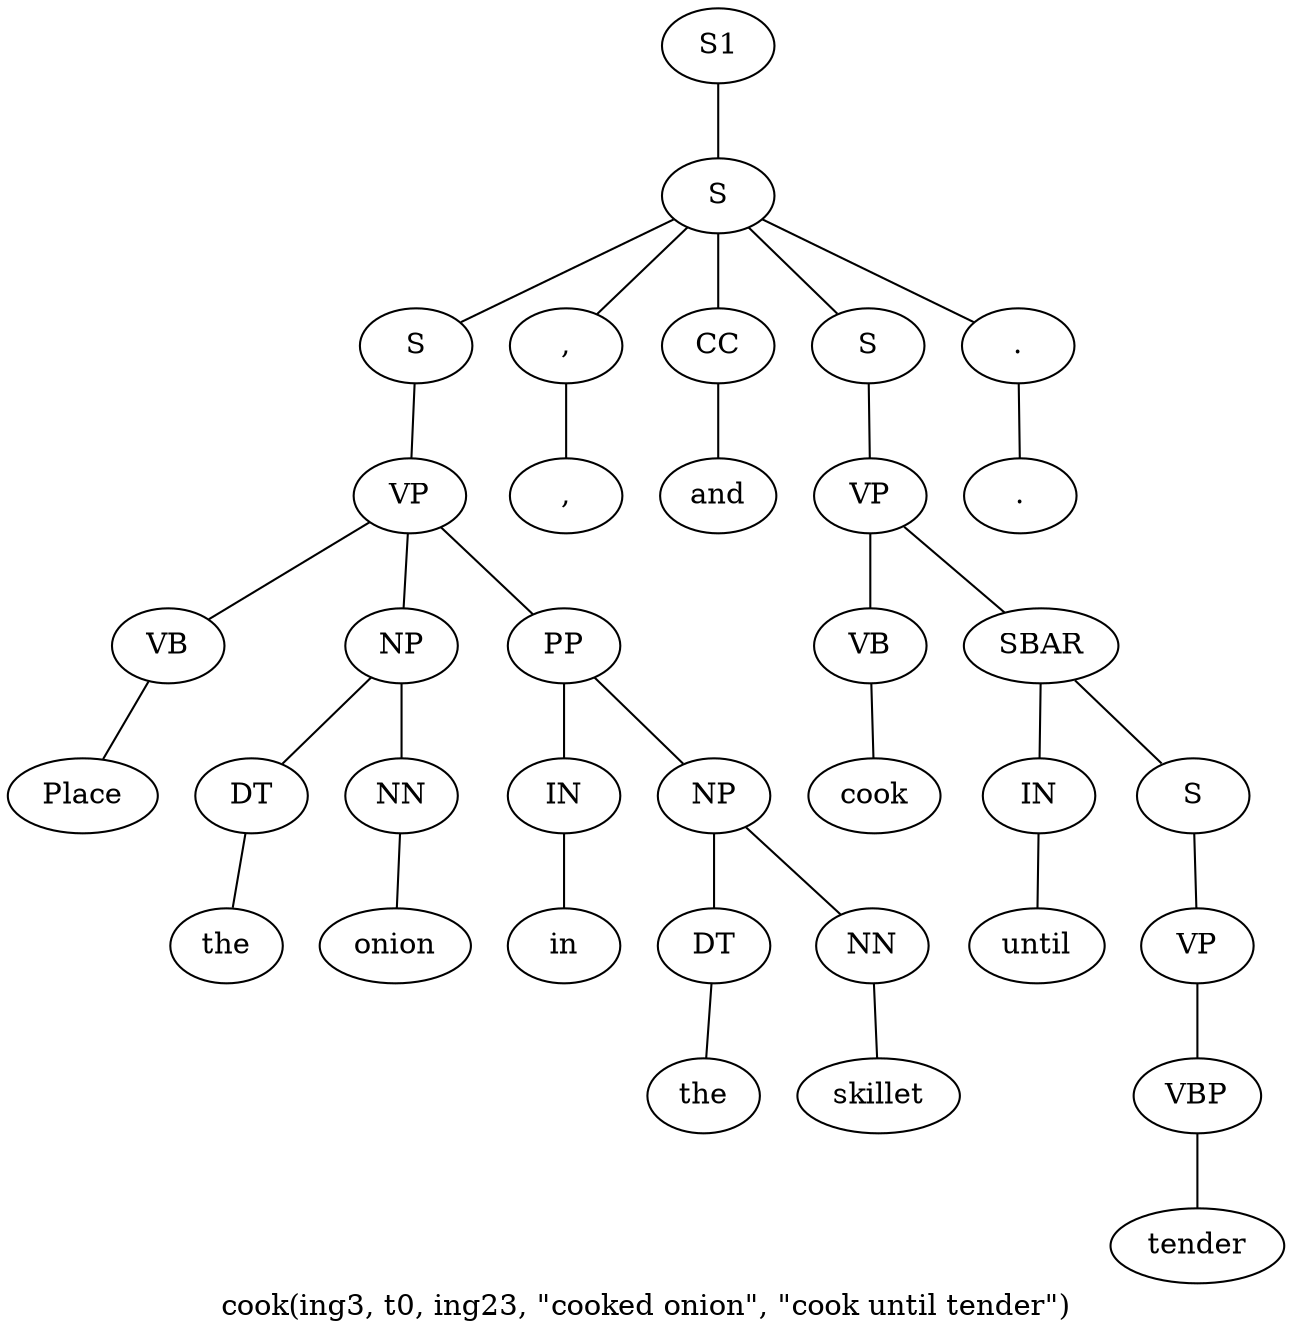 graph SyntaxGraph {
	label = "cook(ing3, t0, ing23, \"cooked onion\", \"cook until tender\")";
	Node0 [label="S1"];
	Node1 [label="S"];
	Node2 [label="S"];
	Node3 [label="VP"];
	Node4 [label="VB"];
	Node5 [label="Place"];
	Node6 [label="NP"];
	Node7 [label="DT"];
	Node8 [label="the"];
	Node9 [label="NN"];
	Node10 [label="onion"];
	Node11 [label="PP"];
	Node12 [label="IN"];
	Node13 [label="in"];
	Node14 [label="NP"];
	Node15 [label="DT"];
	Node16 [label="the"];
	Node17 [label="NN"];
	Node18 [label="skillet"];
	Node19 [label=","];
	Node20 [label=","];
	Node21 [label="CC"];
	Node22 [label="and"];
	Node23 [label="S"];
	Node24 [label="VP"];
	Node25 [label="VB"];
	Node26 [label="cook"];
	Node27 [label="SBAR"];
	Node28 [label="IN"];
	Node29 [label="until"];
	Node30 [label="S"];
	Node31 [label="VP"];
	Node32 [label="VBP"];
	Node33 [label="tender"];
	Node34 [label="."];
	Node35 [label="."];

	Node0 -- Node1;
	Node1 -- Node2;
	Node1 -- Node19;
	Node1 -- Node21;
	Node1 -- Node23;
	Node1 -- Node34;
	Node2 -- Node3;
	Node3 -- Node4;
	Node3 -- Node6;
	Node3 -- Node11;
	Node4 -- Node5;
	Node6 -- Node7;
	Node6 -- Node9;
	Node7 -- Node8;
	Node9 -- Node10;
	Node11 -- Node12;
	Node11 -- Node14;
	Node12 -- Node13;
	Node14 -- Node15;
	Node14 -- Node17;
	Node15 -- Node16;
	Node17 -- Node18;
	Node19 -- Node20;
	Node21 -- Node22;
	Node23 -- Node24;
	Node24 -- Node25;
	Node24 -- Node27;
	Node25 -- Node26;
	Node27 -- Node28;
	Node27 -- Node30;
	Node28 -- Node29;
	Node30 -- Node31;
	Node31 -- Node32;
	Node32 -- Node33;
	Node34 -- Node35;
}